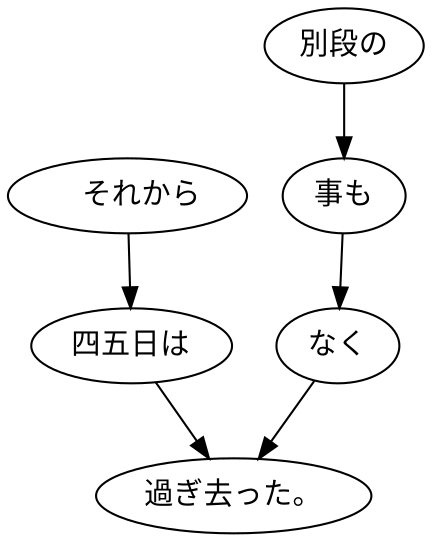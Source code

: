 digraph graph915 {
	node0 [label="　それから"];
	node1 [label="四五日は"];
	node2 [label="別段の"];
	node3 [label="事も"];
	node4 [label="なく"];
	node5 [label="過ぎ去った。"];
	node0 -> node1;
	node1 -> node5;
	node2 -> node3;
	node3 -> node4;
	node4 -> node5;
}
